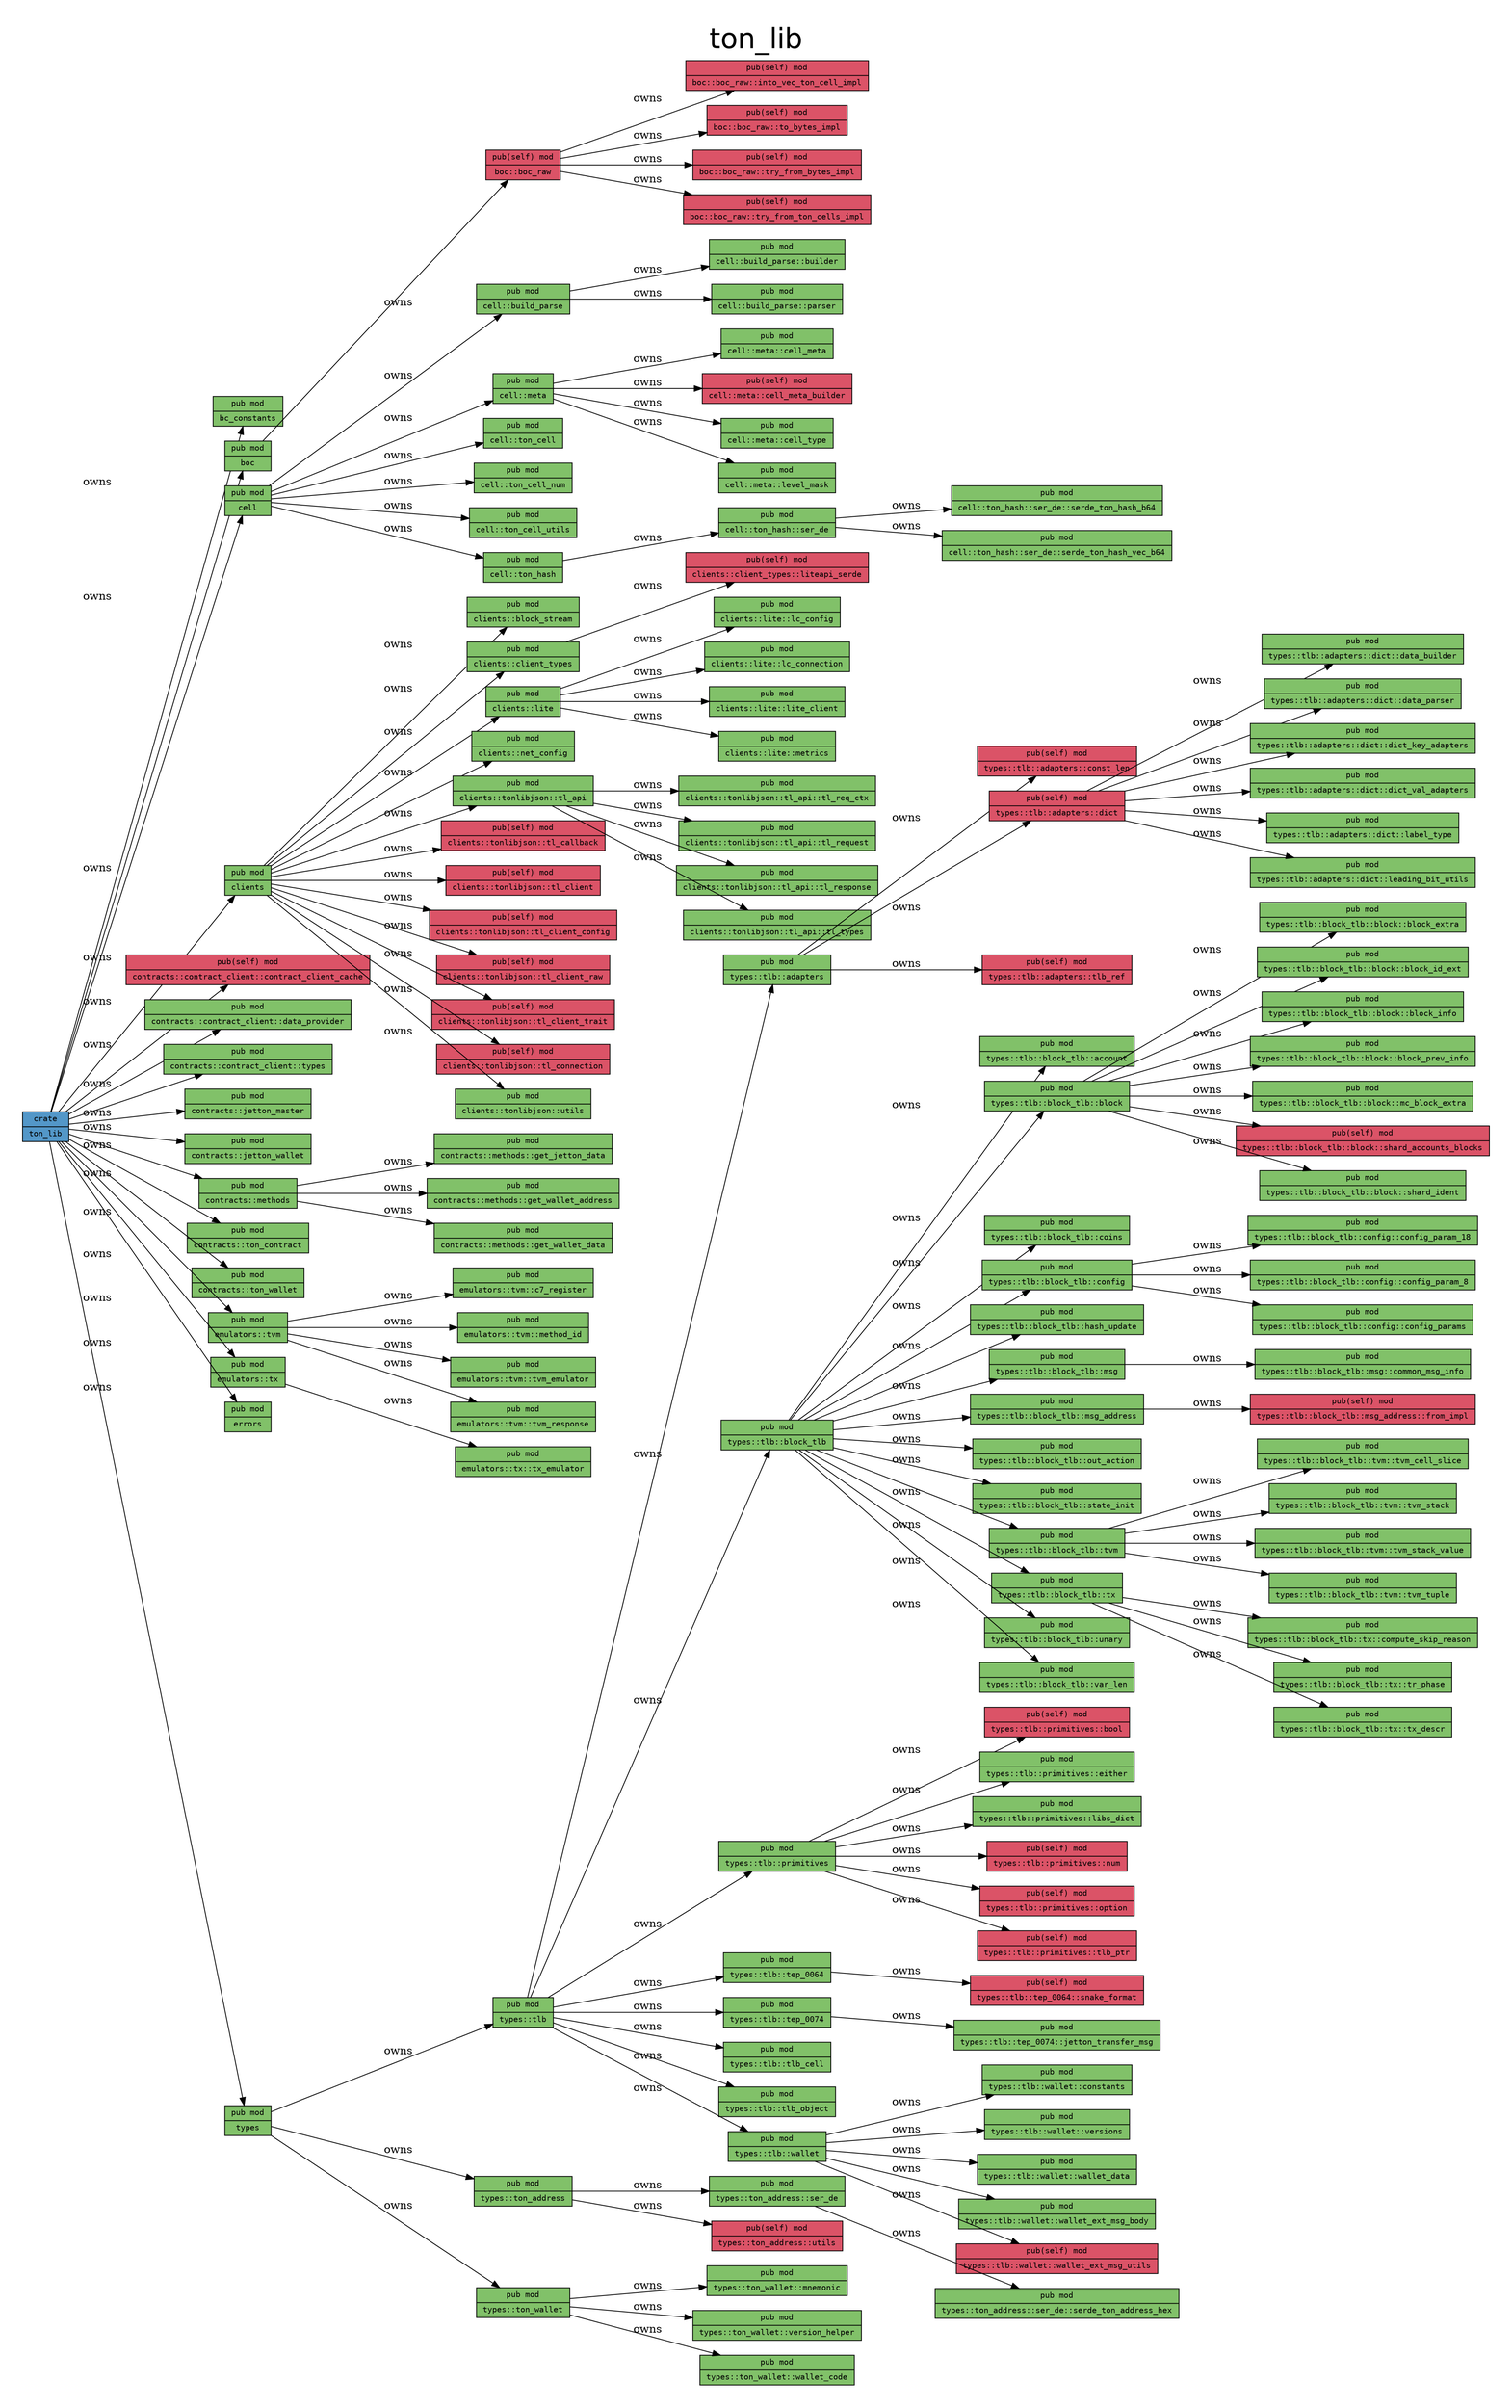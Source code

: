 digraph {

 graph [
        label="ton_lib",
        labelloc=t,
        pad=0.4,

        // Use the dot layout engine (default, so we omit layout=neato)
        rankdir=LR, // TB = Top to Bottom, like a tree

        overlap=false,
        splines="line",

        fontname="Helvetica", 
        fontsize="36",
    ];

    node [
        fontname="monospace",
        fontsize="10",
        shape="record",
        style="filled",
    ];

    "ton_lib" [label="crate|ton_lib", fillcolor="#5397c8"]; // "crate" node
    "ton_lib::bc_constants" [label="pub mod|bc_constants", fillcolor="#81c169"]; // "mod" node
    "ton_lib::boc" [label="pub mod|boc", fillcolor="#81c169"]; // "mod" node
    "ton_lib::boc::boc_raw" [label="pub(self) mod|boc::boc_raw", fillcolor="#db5367"]; // "mod" node
    "ton_lib::boc::boc_raw::into_vec_ton_cell_impl" [label="pub(self) mod|boc::boc_raw::into_vec_ton_cell_impl", fillcolor="#db5367"]; // "mod" node
    "ton_lib::boc::boc_raw::to_bytes_impl" [label="pub(self) mod|boc::boc_raw::to_bytes_impl", fillcolor="#db5367"]; // "mod" node
    "ton_lib::boc::boc_raw::try_from_bytes_impl" [label="pub(self) mod|boc::boc_raw::try_from_bytes_impl", fillcolor="#db5367"]; // "mod" node
    "ton_lib::boc::boc_raw::try_from_ton_cells_impl" [label="pub(self) mod|boc::boc_raw::try_from_ton_cells_impl", fillcolor="#db5367"]; // "mod" node
    "ton_lib::cell" [label="pub mod|cell", fillcolor="#81c169"]; // "mod" node
    "ton_lib::cell::build_parse" [label="pub mod|cell::build_parse", fillcolor="#81c169"]; // "mod" node
    "ton_lib::cell::build_parse::builder" [label="pub mod|cell::build_parse::builder", fillcolor="#81c169"]; // "mod" node
    "ton_lib::cell::build_parse::parser" [label="pub mod|cell::build_parse::parser", fillcolor="#81c169"]; // "mod" node
    "ton_lib::cell::meta" [label="pub mod|cell::meta", fillcolor="#81c169"]; // "mod" node
    "ton_lib::cell::meta::cell_meta" [label="pub mod|cell::meta::cell_meta", fillcolor="#81c169"]; // "mod" node
    "ton_lib::cell::meta::cell_meta_builder" [label="pub(self) mod|cell::meta::cell_meta_builder", fillcolor="#db5367"]; // "mod" node
    "ton_lib::cell::meta::cell_type" [label="pub mod|cell::meta::cell_type", fillcolor="#81c169"]; // "mod" node
    "ton_lib::cell::meta::level_mask" [label="pub mod|cell::meta::level_mask", fillcolor="#81c169"]; // "mod" node
    "ton_lib::cell::ton_cell" [label="pub mod|cell::ton_cell", fillcolor="#81c169"]; // "mod" node
    "ton_lib::cell::ton_cell_num" [label="pub mod|cell::ton_cell_num", fillcolor="#81c169"]; // "mod" node
    "ton_lib::cell::ton_cell_utils" [label="pub mod|cell::ton_cell_utils", fillcolor="#81c169"]; // "mod" node
    "ton_lib::cell::ton_hash" [label="pub mod|cell::ton_hash", fillcolor="#81c169"]; // "mod" node
    "ton_lib::cell::ton_hash::ser_de" [label="pub mod|cell::ton_hash::ser_de", fillcolor="#81c169"]; // "mod" node
    "ton_lib::cell::ton_hash::ser_de::serde_ton_hash_b64" [label="pub mod|cell::ton_hash::ser_de::serde_ton_hash_b64", fillcolor="#81c169"]; // "mod" node
    "ton_lib::cell::ton_hash::ser_de::serde_ton_hash_vec_b64" [label="pub mod|cell::ton_hash::ser_de::serde_ton_hash_vec_b64", fillcolor="#81c169"]; // "mod" node
    "ton_lib::clients" [label="pub mod|clients", fillcolor="#81c169"]; // "mod" node
    "ton_lib::clients::block_stream" [label="pub mod|clients::block_stream", fillcolor="#81c169"]; // "mod" node
    "ton_lib::clients::client_types" [label="pub mod|clients::client_types", fillcolor="#81c169"]; // "mod" node
    "ton_lib::clients::client_types::liteapi_serde" [label="pub(self) mod|clients::client_types::liteapi_serde", fillcolor="#db5367"]; // "mod" node
    "ton_lib::clients::lite" [label="pub mod|clients::lite", fillcolor="#81c169"]; // "mod" node
    "ton_lib::clients::lite::lc_config" [label="pub mod|clients::lite::lc_config", fillcolor="#81c169"]; // "mod" node
    "ton_lib::clients::lite::lc_connection" [label="pub mod|clients::lite::lc_connection", fillcolor="#81c169"]; // "mod" node
    "ton_lib::clients::lite::lite_client" [label="pub mod|clients::lite::lite_client", fillcolor="#81c169"]; // "mod" node
    "ton_lib::clients::lite::metrics" [label="pub mod|clients::lite::metrics", fillcolor="#81c169"]; // "mod" node
    "ton_lib::clients::net_config" [label="pub mod|clients::net_config", fillcolor="#81c169"]; // "mod" node
    "ton_lib::clients::tonlibjson::tl_api" [label="pub mod|clients::tonlibjson::tl_api", fillcolor="#81c169"]; // "mod" node
    "ton_lib::clients::tonlibjson::tl_api::tl_req_ctx" [label="pub mod|clients::tonlibjson::tl_api::tl_req_ctx", fillcolor="#81c169"]; // "mod" node
    "ton_lib::clients::tonlibjson::tl_api::tl_request" [label="pub mod|clients::tonlibjson::tl_api::tl_request", fillcolor="#81c169"]; // "mod" node
    "ton_lib::clients::tonlibjson::tl_api::tl_response" [label="pub mod|clients::tonlibjson::tl_api::tl_response", fillcolor="#81c169"]; // "mod" node
    "ton_lib::clients::tonlibjson::tl_api::tl_types" [label="pub mod|clients::tonlibjson::tl_api::tl_types", fillcolor="#81c169"]; // "mod" node
    "ton_lib::clients::tonlibjson::tl_callback" [label="pub(self) mod|clients::tonlibjson::tl_callback", fillcolor="#db5367"]; // "mod" node
    "ton_lib::clients::tonlibjson::tl_client" [label="pub(self) mod|clients::tonlibjson::tl_client", fillcolor="#db5367"]; // "mod" node
    "ton_lib::clients::tonlibjson::tl_client_config" [label="pub(self) mod|clients::tonlibjson::tl_client_config", fillcolor="#db5367"]; // "mod" node
    "ton_lib::clients::tonlibjson::tl_client_raw" [label="pub(self) mod|clients::tonlibjson::tl_client_raw", fillcolor="#db5367"]; // "mod" node
    "ton_lib::clients::tonlibjson::tl_client_trait" [label="pub(self) mod|clients::tonlibjson::tl_client_trait", fillcolor="#db5367"]; // "mod" node
    "ton_lib::clients::tonlibjson::tl_connection" [label="pub(self) mod|clients::tonlibjson::tl_connection", fillcolor="#db5367"]; // "mod" node
    "ton_lib::clients::tonlibjson::utils" [label="pub mod|clients::tonlibjson::utils", fillcolor="#81c169"]; // "mod" node
    "ton_lib::contracts::contract_client::contract_client_cache" [label="pub(self) mod|contracts::contract_client::contract_client_cache", fillcolor="#db5367"]; // "mod" node
    "ton_lib::contracts::contract_client::data_provider" [label="pub mod|contracts::contract_client::data_provider", fillcolor="#81c169"]; // "mod" node
    "ton_lib::contracts::contract_client::types" [label="pub mod|contracts::contract_client::types", fillcolor="#81c169"]; // "mod" node
    "ton_lib::contracts::jetton_master" [label="pub mod|contracts::jetton_master", fillcolor="#81c169"]; // "mod" node
    "ton_lib::contracts::jetton_wallet" [label="pub mod|contracts::jetton_wallet", fillcolor="#81c169"]; // "mod" node
    "ton_lib::contracts::methods" [label="pub mod|contracts::methods", fillcolor="#81c169"]; // "mod" node
    "ton_lib::contracts::methods::get_jetton_data" [label="pub mod|contracts::methods::get_jetton_data", fillcolor="#81c169"]; // "mod" node
    "ton_lib::contracts::methods::get_wallet_address" [label="pub mod|contracts::methods::get_wallet_address", fillcolor="#81c169"]; // "mod" node
    "ton_lib::contracts::methods::get_wallet_data" [label="pub mod|contracts::methods::get_wallet_data", fillcolor="#81c169"]; // "mod" node
    "ton_lib::contracts::ton_contract" [label="pub mod|contracts::ton_contract", fillcolor="#81c169"]; // "mod" node
    "ton_lib::contracts::ton_wallet" [label="pub mod|contracts::ton_wallet", fillcolor="#81c169"]; // "mod" node
    "ton_lib::emulators::tvm" [label="pub mod|emulators::tvm", fillcolor="#81c169"]; // "mod" node
    "ton_lib::emulators::tvm::c7_register" [label="pub mod|emulators::tvm::c7_register", fillcolor="#81c169"]; // "mod" node
    "ton_lib::emulators::tvm::method_id" [label="pub mod|emulators::tvm::method_id", fillcolor="#81c169"]; // "mod" node
    "ton_lib::emulators::tvm::tvm_emulator" [label="pub mod|emulators::tvm::tvm_emulator", fillcolor="#81c169"]; // "mod" node
    "ton_lib::emulators::tvm::tvm_response" [label="pub mod|emulators::tvm::tvm_response", fillcolor="#81c169"]; // "mod" node
    "ton_lib::emulators::tx" [label="pub mod|emulators::tx", fillcolor="#81c169"]; // "mod" node
    "ton_lib::emulators::tx::tx_emulator" [label="pub mod|emulators::tx::tx_emulator", fillcolor="#81c169"]; // "mod" node
    "ton_lib::errors" [label="pub mod|errors", fillcolor="#81c169"]; // "mod" node
    "ton_lib::types" [label="pub mod|types", fillcolor="#81c169"]; // "mod" node
    "ton_lib::types::tlb" [label="pub mod|types::tlb", fillcolor="#81c169"]; // "mod" node
    "ton_lib::types::tlb::adapters" [label="pub mod|types::tlb::adapters", fillcolor="#81c169"]; // "mod" node
    "ton_lib::types::tlb::adapters::const_len" [label="pub(self) mod|types::tlb::adapters::const_len", fillcolor="#db5367"]; // "mod" node
    "ton_lib::types::tlb::adapters::dict" [label="pub(self) mod|types::tlb::adapters::dict", fillcolor="#db5367"]; // "mod" node
    "ton_lib::types::tlb::adapters::dict::data_builder" [label="pub mod|types::tlb::adapters::dict::data_builder", fillcolor="#81c169"]; // "mod" node
    "ton_lib::types::tlb::adapters::dict::data_parser" [label="pub mod|types::tlb::adapters::dict::data_parser", fillcolor="#81c169"]; // "mod" node
    "ton_lib::types::tlb::adapters::dict::dict_key_adapters" [label="pub mod|types::tlb::adapters::dict::dict_key_adapters", fillcolor="#81c169"]; // "mod" node
    "ton_lib::types::tlb::adapters::dict::dict_val_adapters" [label="pub mod|types::tlb::adapters::dict::dict_val_adapters", fillcolor="#81c169"]; // "mod" node
    "ton_lib::types::tlb::adapters::dict::label_type" [label="pub mod|types::tlb::adapters::dict::label_type", fillcolor="#81c169"]; // "mod" node
    "ton_lib::types::tlb::adapters::dict::leading_bit_utils" [label="pub mod|types::tlb::adapters::dict::leading_bit_utils", fillcolor="#81c169"]; // "mod" node
    "ton_lib::types::tlb::adapters::tlb_ref" [label="pub(self) mod|types::tlb::adapters::tlb_ref", fillcolor="#db5367"]; // "mod" node
    "ton_lib::types::tlb::block_tlb" [label="pub mod|types::tlb::block_tlb", fillcolor="#81c169"]; // "mod" node
    "ton_lib::types::tlb::block_tlb::account" [label="pub mod|types::tlb::block_tlb::account", fillcolor="#81c169"]; // "mod" node
    "ton_lib::types::tlb::block_tlb::block" [label="pub mod|types::tlb::block_tlb::block", fillcolor="#81c169"]; // "mod" node
    "ton_lib::types::tlb::block_tlb::block::block_extra" [label="pub mod|types::tlb::block_tlb::block::block_extra", fillcolor="#81c169"]; // "mod" node
    "ton_lib::types::tlb::block_tlb::block::block_id_ext" [label="pub mod|types::tlb::block_tlb::block::block_id_ext", fillcolor="#81c169"]; // "mod" node
    "ton_lib::types::tlb::block_tlb::block::block_info" [label="pub mod|types::tlb::block_tlb::block::block_info", fillcolor="#81c169"]; // "mod" node
    "ton_lib::types::tlb::block_tlb::block::block_prev_info" [label="pub mod|types::tlb::block_tlb::block::block_prev_info", fillcolor="#81c169"]; // "mod" node
    "ton_lib::types::tlb::block_tlb::block::mc_block_extra" [label="pub mod|types::tlb::block_tlb::block::mc_block_extra", fillcolor="#81c169"]; // "mod" node
    "ton_lib::types::tlb::block_tlb::block::shard_accounts_blocks" [label="pub(self) mod|types::tlb::block_tlb::block::shard_accounts_blocks", fillcolor="#db5367"]; // "mod" node
    "ton_lib::types::tlb::block_tlb::block::shard_ident" [label="pub mod|types::tlb::block_tlb::block::shard_ident", fillcolor="#81c169"]; // "mod" node
    "ton_lib::types::tlb::block_tlb::coins" [label="pub mod|types::tlb::block_tlb::coins", fillcolor="#81c169"]; // "mod" node
    "ton_lib::types::tlb::block_tlb::config" [label="pub mod|types::tlb::block_tlb::config", fillcolor="#81c169"]; // "mod" node
    "ton_lib::types::tlb::block_tlb::config::config_param_18" [label="pub mod|types::tlb::block_tlb::config::config_param_18", fillcolor="#81c169"]; // "mod" node
    "ton_lib::types::tlb::block_tlb::config::config_param_8" [label="pub mod|types::tlb::block_tlb::config::config_param_8", fillcolor="#81c169"]; // "mod" node
    "ton_lib::types::tlb::block_tlb::config::config_params" [label="pub mod|types::tlb::block_tlb::config::config_params", fillcolor="#81c169"]; // "mod" node
    "ton_lib::types::tlb::block_tlb::hash_update" [label="pub mod|types::tlb::block_tlb::hash_update", fillcolor="#81c169"]; // "mod" node
    "ton_lib::types::tlb::block_tlb::msg" [label="pub mod|types::tlb::block_tlb::msg", fillcolor="#81c169"]; // "mod" node
    "ton_lib::types::tlb::block_tlb::msg::common_msg_info" [label="pub mod|types::tlb::block_tlb::msg::common_msg_info", fillcolor="#81c169"]; // "mod" node
    "ton_lib::types::tlb::block_tlb::msg_address" [label="pub mod|types::tlb::block_tlb::msg_address", fillcolor="#81c169"]; // "mod" node
    "ton_lib::types::tlb::block_tlb::msg_address::from_impl" [label="pub(self) mod|types::tlb::block_tlb::msg_address::from_impl", fillcolor="#db5367"]; // "mod" node
    "ton_lib::types::tlb::block_tlb::out_action" [label="pub mod|types::tlb::block_tlb::out_action", fillcolor="#81c169"]; // "mod" node
    "ton_lib::types::tlb::block_tlb::state_init" [label="pub mod|types::tlb::block_tlb::state_init", fillcolor="#81c169"]; // "mod" node
    "ton_lib::types::tlb::block_tlb::tvm" [label="pub mod|types::tlb::block_tlb::tvm", fillcolor="#81c169"]; // "mod" node
    "ton_lib::types::tlb::block_tlb::tvm::tvm_cell_slice" [label="pub mod|types::tlb::block_tlb::tvm::tvm_cell_slice", fillcolor="#81c169"]; // "mod" node
    "ton_lib::types::tlb::block_tlb::tvm::tvm_stack" [label="pub mod|types::tlb::block_tlb::tvm::tvm_stack", fillcolor="#81c169"]; // "mod" node
    "ton_lib::types::tlb::block_tlb::tvm::tvm_stack_value" [label="pub mod|types::tlb::block_tlb::tvm::tvm_stack_value", fillcolor="#81c169"]; // "mod" node
    "ton_lib::types::tlb::block_tlb::tvm::tvm_tuple" [label="pub mod|types::tlb::block_tlb::tvm::tvm_tuple", fillcolor="#81c169"]; // "mod" node
    "ton_lib::types::tlb::block_tlb::tx" [label="pub mod|types::tlb::block_tlb::tx", fillcolor="#81c169"]; // "mod" node
    "ton_lib::types::tlb::block_tlb::tx::compute_skip_reason" [label="pub mod|types::tlb::block_tlb::tx::compute_skip_reason", fillcolor="#81c169"]; // "mod" node
    "ton_lib::types::tlb::block_tlb::tx::tr_phase" [label="pub mod|types::tlb::block_tlb::tx::tr_phase", fillcolor="#81c169"]; // "mod" node
    "ton_lib::types::tlb::block_tlb::tx::tx_descr" [label="pub mod|types::tlb::block_tlb::tx::tx_descr", fillcolor="#81c169"]; // "mod" node
    "ton_lib::types::tlb::block_tlb::unary" [label="pub mod|types::tlb::block_tlb::unary", fillcolor="#81c169"]; // "mod" node
    "ton_lib::types::tlb::block_tlb::var_len" [label="pub mod|types::tlb::block_tlb::var_len", fillcolor="#81c169"]; // "mod" node
    "ton_lib::types::tlb::primitives" [label="pub mod|types::tlb::primitives", fillcolor="#81c169"]; // "mod" node
    "ton_lib::types::tlb::primitives::bool" [label="pub(self) mod|types::tlb::primitives::bool", fillcolor="#db5367"]; // "mod" node
    "ton_lib::types::tlb::primitives::either" [label="pub mod|types::tlb::primitives::either", fillcolor="#81c169"]; // "mod" node
    "ton_lib::types::tlb::primitives::libs_dict" [label="pub mod|types::tlb::primitives::libs_dict", fillcolor="#81c169"]; // "mod" node
    "ton_lib::types::tlb::primitives::num" [label="pub(self) mod|types::tlb::primitives::num", fillcolor="#db5367"]; // "mod" node
    "ton_lib::types::tlb::primitives::option" [label="pub(self) mod|types::tlb::primitives::option", fillcolor="#db5367"]; // "mod" node
    "ton_lib::types::tlb::primitives::tlb_ptr" [label="pub(self) mod|types::tlb::primitives::tlb_ptr", fillcolor="#db5367"]; // "mod" node
    "ton_lib::types::tlb::tep_0064" [label="pub mod|types::tlb::tep_0064", fillcolor="#81c169"]; // "mod" node
    "ton_lib::types::tlb::tep_0064::snake_format" [label="pub(self) mod|types::tlb::tep_0064::snake_format", fillcolor="#db5367"]; // "mod" node
    "ton_lib::types::tlb::tep_0074" [label="pub mod|types::tlb::tep_0074", fillcolor="#81c169"]; // "mod" node
    "ton_lib::types::tlb::tep_0074::jetton_transfer_msg" [label="pub mod|types::tlb::tep_0074::jetton_transfer_msg", fillcolor="#81c169"]; // "mod" node
    "ton_lib::types::tlb::tlb_cell" [label="pub mod|types::tlb::tlb_cell", fillcolor="#81c169"]; // "mod" node
    "ton_lib::types::tlb::tlb_object" [label="pub mod|types::tlb::tlb_object", fillcolor="#81c169"]; // "mod" node
    "ton_lib::types::tlb::wallet" [label="pub mod|types::tlb::wallet", fillcolor="#81c169"]; // "mod" node
    "ton_lib::types::tlb::wallet::constants" [label="pub mod|types::tlb::wallet::constants", fillcolor="#81c169"]; // "mod" node
    "ton_lib::types::tlb::wallet::versions" [label="pub mod|types::tlb::wallet::versions", fillcolor="#81c169"]; // "mod" node
    "ton_lib::types::tlb::wallet::wallet_data" [label="pub mod|types::tlb::wallet::wallet_data", fillcolor="#81c169"]; // "mod" node
    "ton_lib::types::tlb::wallet::wallet_ext_msg_body" [label="pub mod|types::tlb::wallet::wallet_ext_msg_body", fillcolor="#81c169"]; // "mod" node
    "ton_lib::types::tlb::wallet::wallet_ext_msg_utils" [label="pub(self) mod|types::tlb::wallet::wallet_ext_msg_utils", fillcolor="#db5367"]; // "mod" node
    "ton_lib::types::ton_address" [label="pub mod|types::ton_address", fillcolor="#81c169"]; // "mod" node
    "ton_lib::types::ton_address::ser_de" [label="pub mod|types::ton_address::ser_de", fillcolor="#81c169"]; // "mod" node
    "ton_lib::types::ton_address::ser_de::serde_ton_address_hex" [label="pub mod|types::ton_address::ser_de::serde_ton_address_hex", fillcolor="#81c169"]; // "mod" node
    "ton_lib::types::ton_address::utils" [label="pub(self) mod|types::ton_address::utils", fillcolor="#db5367"]; // "mod" node
    "ton_lib::types::ton_wallet" [label="pub mod|types::ton_wallet", fillcolor="#81c169"]; // "mod" node
    "ton_lib::types::ton_wallet::mnemonic" [label="pub mod|types::ton_wallet::mnemonic", fillcolor="#81c169"]; // "mod" node
    "ton_lib::types::ton_wallet::version_helper" [label="pub mod|types::ton_wallet::version_helper", fillcolor="#81c169"]; // "mod" node
    "ton_lib::types::ton_wallet::wallet_code" [label="pub mod|types::ton_wallet::wallet_code", fillcolor="#81c169"]; // "mod" node

    "ton_lib" -> "ton_lib::bc_constants" [label="owns", color="#000000", style="solid"] [constraint=true]; // "owns" edge
    "ton_lib" -> "ton_lib::boc" [label="owns", color="#000000", style="solid"] [constraint=true]; // "owns" edge
    "ton_lib" -> "ton_lib::cell" [label="owns", color="#000000", style="solid"] [constraint=true]; // "owns" edge
    "ton_lib" -> "ton_lib::clients" [label="owns", color="#000000", style="solid"] [constraint=true]; // "owns" edge
    "ton_lib" -> "ton_lib::contracts::contract_client::contract_client_cache" [label="owns", color="#000000", style="solid"] [constraint=true]; // "owns" edge
    "ton_lib" -> "ton_lib::contracts::contract_client::data_provider" [label="owns", color="#000000", style="solid"] [constraint=true]; // "owns" edge
    "ton_lib" -> "ton_lib::contracts::contract_client::types" [label="owns", color="#000000", style="solid"] [constraint=true]; // "owns" edge
    "ton_lib" -> "ton_lib::contracts::jetton_master" [label="owns", color="#000000", style="solid"] [constraint=true]; // "owns" edge
    "ton_lib" -> "ton_lib::contracts::jetton_wallet" [label="owns", color="#000000", style="solid"] [constraint=true]; // "owns" edge
    "ton_lib" -> "ton_lib::contracts::methods" [label="owns", color="#000000", style="solid"] [constraint=true]; // "owns" edge
    "ton_lib" -> "ton_lib::contracts::ton_contract" [label="owns", color="#000000", style="solid"] [constraint=true]; // "owns" edge
    "ton_lib" -> "ton_lib::contracts::ton_wallet" [label="owns", color="#000000", style="solid"] [constraint=true]; // "owns" edge
    "ton_lib" -> "ton_lib::emulators::tvm" [label="owns", color="#000000", style="solid"] [constraint=true]; // "owns" edge
    "ton_lib" -> "ton_lib::emulators::tx" [label="owns", color="#000000", style="solid"] [constraint=true]; // "owns" edge
    "ton_lib" -> "ton_lib::errors" [label="owns", color="#000000", style="solid"] [constraint=true]; // "owns" edge
    "ton_lib" -> "ton_lib::types" [label="owns", color="#000000", style="solid"] [constraint=true]; // "owns" edge
    "ton_lib::boc" -> "ton_lib::boc::boc_raw" [label="owns", color="#000000", style="solid"] [constraint=true]; // "owns" edge
    "ton_lib::boc::boc_raw" -> "ton_lib::boc::boc_raw::into_vec_ton_cell_impl" [label="owns", color="#000000", style="solid"] [constraint=true]; // "owns" edge
    "ton_lib::boc::boc_raw" -> "ton_lib::boc::boc_raw::to_bytes_impl" [label="owns", color="#000000", style="solid"] [constraint=true]; // "owns" edge
    "ton_lib::boc::boc_raw" -> "ton_lib::boc::boc_raw::try_from_bytes_impl" [label="owns", color="#000000", style="solid"] [constraint=true]; // "owns" edge
    "ton_lib::boc::boc_raw" -> "ton_lib::boc::boc_raw::try_from_ton_cells_impl" [label="owns", color="#000000", style="solid"] [constraint=true]; // "owns" edge
    "ton_lib::cell" -> "ton_lib::cell::build_parse" [label="owns", color="#000000", style="solid"] [constraint=true]; // "owns" edge
    "ton_lib::cell" -> "ton_lib::cell::meta" [label="owns", color="#000000", style="solid"] [constraint=true]; // "owns" edge
    "ton_lib::cell" -> "ton_lib::cell::ton_cell" [label="owns", color="#000000", style="solid"] [constraint=true]; // "owns" edge
    "ton_lib::cell" -> "ton_lib::cell::ton_cell_num" [label="owns", color="#000000", style="solid"] [constraint=true]; // "owns" edge
    "ton_lib::cell" -> "ton_lib::cell::ton_cell_utils" [label="owns", color="#000000", style="solid"] [constraint=true]; // "owns" edge
    "ton_lib::cell" -> "ton_lib::cell::ton_hash" [label="owns", color="#000000", style="solid"] [constraint=true]; // "owns" edge
    "ton_lib::cell::build_parse" -> "ton_lib::cell::build_parse::builder" [label="owns", color="#000000", style="solid"] [constraint=true]; // "owns" edge
    "ton_lib::cell::build_parse" -> "ton_lib::cell::build_parse::parser" [label="owns", color="#000000", style="solid"] [constraint=true]; // "owns" edge
    "ton_lib::cell::meta" -> "ton_lib::cell::meta::cell_meta" [label="owns", color="#000000", style="solid"] [constraint=true]; // "owns" edge
    "ton_lib::cell::meta" -> "ton_lib::cell::meta::cell_meta_builder" [label="owns", color="#000000", style="solid"] [constraint=true]; // "owns" edge
    "ton_lib::cell::meta" -> "ton_lib::cell::meta::cell_type" [label="owns", color="#000000", style="solid"] [constraint=true]; // "owns" edge
    "ton_lib::cell::meta" -> "ton_lib::cell::meta::level_mask" [label="owns", color="#000000", style="solid"] [constraint=true]; // "owns" edge
    "ton_lib::cell::ton_hash" -> "ton_lib::cell::ton_hash::ser_de" [label="owns", color="#000000", style="solid"] [constraint=true]; // "owns" edge
    "ton_lib::cell::ton_hash::ser_de" -> "ton_lib::cell::ton_hash::ser_de::serde_ton_hash_b64" [label="owns", color="#000000", style="solid"] [constraint=true]; // "owns" edge
    "ton_lib::cell::ton_hash::ser_de" -> "ton_lib::cell::ton_hash::ser_de::serde_ton_hash_vec_b64" [label="owns", color="#000000", style="solid"] [constraint=true]; // "owns" edge
    "ton_lib::clients" -> "ton_lib::clients::block_stream" [label="owns", color="#000000", style="solid"] [constraint=true]; // "owns" edge
    "ton_lib::clients" -> "ton_lib::clients::client_types" [label="owns", color="#000000", style="solid"] [constraint=true]; // "owns" edge
    "ton_lib::clients" -> "ton_lib::clients::lite" [label="owns", color="#000000", style="solid"] [constraint=true]; // "owns" edge
    "ton_lib::clients" -> "ton_lib::clients::net_config" [label="owns", color="#000000", style="solid"] [constraint=true]; // "owns" edge
    "ton_lib::clients" -> "ton_lib::clients::tonlibjson::tl_api" [label="owns", color="#000000", style="solid"] [constraint=true]; // "owns" edge
    "ton_lib::clients" -> "ton_lib::clients::tonlibjson::tl_callback" [label="owns", color="#000000", style="solid"] [constraint=true]; // "owns" edge
    "ton_lib::clients" -> "ton_lib::clients::tonlibjson::tl_client" [label="owns", color="#000000", style="solid"] [constraint=true]; // "owns" edge
    "ton_lib::clients" -> "ton_lib::clients::tonlibjson::tl_client_config" [label="owns", color="#000000", style="solid"] [constraint=true]; // "owns" edge
    "ton_lib::clients" -> "ton_lib::clients::tonlibjson::tl_client_raw" [label="owns", color="#000000", style="solid"] [constraint=true]; // "owns" edge
    "ton_lib::clients" -> "ton_lib::clients::tonlibjson::tl_client_trait" [label="owns", color="#000000", style="solid"] [constraint=true]; // "owns" edge
    "ton_lib::clients" -> "ton_lib::clients::tonlibjson::tl_connection" [label="owns", color="#000000", style="solid"] [constraint=true]; // "owns" edge
    "ton_lib::clients" -> "ton_lib::clients::tonlibjson::utils" [label="owns", color="#000000", style="solid"] [constraint=true]; // "owns" edge
    "ton_lib::clients::client_types" -> "ton_lib::clients::client_types::liteapi_serde" [label="owns", color="#000000", style="solid"] [constraint=true]; // "owns" edge
    "ton_lib::clients::lite" -> "ton_lib::clients::lite::lc_config" [label="owns", color="#000000", style="solid"] [constraint=true]; // "owns" edge
    "ton_lib::clients::lite" -> "ton_lib::clients::lite::lc_connection" [label="owns", color="#000000", style="solid"] [constraint=true]; // "owns" edge
    "ton_lib::clients::lite" -> "ton_lib::clients::lite::lite_client" [label="owns", color="#000000", style="solid"] [constraint=true]; // "owns" edge
    "ton_lib::clients::lite" -> "ton_lib::clients::lite::metrics" [label="owns", color="#000000", style="solid"] [constraint=true]; // "owns" edge
    "ton_lib::clients::tonlibjson::tl_api" -> "ton_lib::clients::tonlibjson::tl_api::tl_req_ctx" [label="owns", color="#000000", style="solid"] [constraint=true]; // "owns" edge
    "ton_lib::clients::tonlibjson::tl_api" -> "ton_lib::clients::tonlibjson::tl_api::tl_request" [label="owns", color="#000000", style="solid"] [constraint=true]; // "owns" edge
    "ton_lib::clients::tonlibjson::tl_api" -> "ton_lib::clients::tonlibjson::tl_api::tl_response" [label="owns", color="#000000", style="solid"] [constraint=true]; // "owns" edge
    "ton_lib::clients::tonlibjson::tl_api" -> "ton_lib::clients::tonlibjson::tl_api::tl_types" [label="owns", color="#000000", style="solid"] [constraint=true]; // "owns" edge
    "ton_lib::contracts::methods" -> "ton_lib::contracts::methods::get_jetton_data" [label="owns", color="#000000", style="solid"] [constraint=true]; // "owns" edge
    "ton_lib::contracts::methods" -> "ton_lib::contracts::methods::get_wallet_address" [label="owns", color="#000000", style="solid"] [constraint=true]; // "owns" edge
    "ton_lib::contracts::methods" -> "ton_lib::contracts::methods::get_wallet_data" [label="owns", color="#000000", style="solid"] [constraint=true]; // "owns" edge
    "ton_lib::emulators::tvm" -> "ton_lib::emulators::tvm::c7_register" [label="owns", color="#000000", style="solid"] [constraint=true]; // "owns" edge
    "ton_lib::emulators::tvm" -> "ton_lib::emulators::tvm::method_id" [label="owns", color="#000000", style="solid"] [constraint=true]; // "owns" edge
    "ton_lib::emulators::tvm" -> "ton_lib::emulators::tvm::tvm_emulator" [label="owns", color="#000000", style="solid"] [constraint=true]; // "owns" edge
    "ton_lib::emulators::tvm" -> "ton_lib::emulators::tvm::tvm_response" [label="owns", color="#000000", style="solid"] [constraint=true]; // "owns" edge
    "ton_lib::emulators::tx" -> "ton_lib::emulators::tx::tx_emulator" [label="owns", color="#000000", style="solid"] [constraint=true]; // "owns" edge
    "ton_lib::types" -> "ton_lib::types::tlb" [label="owns", color="#000000", style="solid"] [constraint=true]; // "owns" edge
    "ton_lib::types" -> "ton_lib::types::ton_address" [label="owns", color="#000000", style="solid"] [constraint=true]; // "owns" edge
    "ton_lib::types" -> "ton_lib::types::ton_wallet" [label="owns", color="#000000", style="solid"] [constraint=true]; // "owns" edge
    "ton_lib::types::tlb" -> "ton_lib::types::tlb::adapters" [label="owns", color="#000000", style="solid"] [constraint=true]; // "owns" edge
    "ton_lib::types::tlb" -> "ton_lib::types::tlb::block_tlb" [label="owns", color="#000000", style="solid"] [constraint=true]; // "owns" edge
    "ton_lib::types::tlb" -> "ton_lib::types::tlb::primitives" [label="owns", color="#000000", style="solid"] [constraint=true]; // "owns" edge
    "ton_lib::types::tlb" -> "ton_lib::types::tlb::tep_0064" [label="owns", color="#000000", style="solid"] [constraint=true]; // "owns" edge
    "ton_lib::types::tlb" -> "ton_lib::types::tlb::tep_0074" [label="owns", color="#000000", style="solid"] [constraint=true]; // "owns" edge
    "ton_lib::types::tlb" -> "ton_lib::types::tlb::tlb_cell" [label="owns", color="#000000", style="solid"] [constraint=true]; // "owns" edge
    "ton_lib::types::tlb" -> "ton_lib::types::tlb::tlb_object" [label="owns", color="#000000", style="solid"] [constraint=true]; // "owns" edge
    "ton_lib::types::tlb" -> "ton_lib::types::tlb::wallet" [label="owns", color="#000000", style="solid"] [constraint=true]; // "owns" edge
    "ton_lib::types::tlb::adapters" -> "ton_lib::types::tlb::adapters::const_len" [label="owns", color="#000000", style="solid"] [constraint=true]; // "owns" edge
    "ton_lib::types::tlb::adapters" -> "ton_lib::types::tlb::adapters::dict" [label="owns", color="#000000", style="solid"] [constraint=true]; // "owns" edge
    "ton_lib::types::tlb::adapters" -> "ton_lib::types::tlb::adapters::tlb_ref" [label="owns", color="#000000", style="solid"] [constraint=true]; // "owns" edge
    "ton_lib::types::tlb::adapters::dict" -> "ton_lib::types::tlb::adapters::dict::data_builder" [label="owns", color="#000000", style="solid"] [constraint=true]; // "owns" edge
    "ton_lib::types::tlb::adapters::dict" -> "ton_lib::types::tlb::adapters::dict::data_parser" [label="owns", color="#000000", style="solid"] [constraint=true]; // "owns" edge
    "ton_lib::types::tlb::adapters::dict" -> "ton_lib::types::tlb::adapters::dict::dict_key_adapters" [label="owns", color="#000000", style="solid"] [constraint=true]; // "owns" edge
    "ton_lib::types::tlb::adapters::dict" -> "ton_lib::types::tlb::adapters::dict::dict_val_adapters" [label="owns", color="#000000", style="solid"] [constraint=true]; // "owns" edge
    "ton_lib::types::tlb::adapters::dict" -> "ton_lib::types::tlb::adapters::dict::label_type" [label="owns", color="#000000", style="solid"] [constraint=true]; // "owns" edge
    "ton_lib::types::tlb::adapters::dict" -> "ton_lib::types::tlb::adapters::dict::leading_bit_utils" [label="owns", color="#000000", style="solid"] [constraint=true]; // "owns" edge
    "ton_lib::types::tlb::block_tlb" -> "ton_lib::types::tlb::block_tlb::account" [label="owns", color="#000000", style="solid"] [constraint=true]; // "owns" edge
    "ton_lib::types::tlb::block_tlb" -> "ton_lib::types::tlb::block_tlb::block" [label="owns", color="#000000", style="solid"] [constraint=true]; // "owns" edge
    "ton_lib::types::tlb::block_tlb" -> "ton_lib::types::tlb::block_tlb::coins" [label="owns", color="#000000", style="solid"] [constraint=true]; // "owns" edge
    "ton_lib::types::tlb::block_tlb" -> "ton_lib::types::tlb::block_tlb::config" [label="owns", color="#000000", style="solid"] [constraint=true]; // "owns" edge
    "ton_lib::types::tlb::block_tlb" -> "ton_lib::types::tlb::block_tlb::hash_update" [label="owns", color="#000000", style="solid"] [constraint=true]; // "owns" edge
    "ton_lib::types::tlb::block_tlb" -> "ton_lib::types::tlb::block_tlb::msg" [label="owns", color="#000000", style="solid"] [constraint=true]; // "owns" edge
    "ton_lib::types::tlb::block_tlb" -> "ton_lib::types::tlb::block_tlb::msg_address" [label="owns", color="#000000", style="solid"] [constraint=true]; // "owns" edge
    "ton_lib::types::tlb::block_tlb" -> "ton_lib::types::tlb::block_tlb::out_action" [label="owns", color="#000000", style="solid"] [constraint=true]; // "owns" edge
    "ton_lib::types::tlb::block_tlb" -> "ton_lib::types::tlb::block_tlb::state_init" [label="owns", color="#000000", style="solid"] [constraint=true]; // "owns" edge
    "ton_lib::types::tlb::block_tlb" -> "ton_lib::types::tlb::block_tlb::tvm" [label="owns", color="#000000", style="solid"] [constraint=true]; // "owns" edge
    "ton_lib::types::tlb::block_tlb" -> "ton_lib::types::tlb::block_tlb::tx" [label="owns", color="#000000", style="solid"] [constraint=true]; // "owns" edge
    "ton_lib::types::tlb::block_tlb" -> "ton_lib::types::tlb::block_tlb::unary" [label="owns", color="#000000", style="solid"] [constraint=true]; // "owns" edge
    "ton_lib::types::tlb::block_tlb" -> "ton_lib::types::tlb::block_tlb::var_len" [label="owns", color="#000000", style="solid"] [constraint=true]; // "owns" edge
    "ton_lib::types::tlb::block_tlb::block" -> "ton_lib::types::tlb::block_tlb::block::block_extra" [label="owns", color="#000000", style="solid"] [constraint=true]; // "owns" edge
    "ton_lib::types::tlb::block_tlb::block" -> "ton_lib::types::tlb::block_tlb::block::block_id_ext" [label="owns", color="#000000", style="solid"] [constraint=true]; // "owns" edge
    "ton_lib::types::tlb::block_tlb::block" -> "ton_lib::types::tlb::block_tlb::block::block_info" [label="owns", color="#000000", style="solid"] [constraint=true]; // "owns" edge
    "ton_lib::types::tlb::block_tlb::block" -> "ton_lib::types::tlb::block_tlb::block::block_prev_info" [label="owns", color="#000000", style="solid"] [constraint=true]; // "owns" edge
    "ton_lib::types::tlb::block_tlb::block" -> "ton_lib::types::tlb::block_tlb::block::mc_block_extra" [label="owns", color="#000000", style="solid"] [constraint=true]; // "owns" edge
    "ton_lib::types::tlb::block_tlb::block" -> "ton_lib::types::tlb::block_tlb::block::shard_accounts_blocks" [label="owns", color="#000000", style="solid"] [constraint=true]; // "owns" edge
    "ton_lib::types::tlb::block_tlb::block" -> "ton_lib::types::tlb::block_tlb::block::shard_ident" [label="owns", color="#000000", style="solid"] [constraint=true]; // "owns" edge
    "ton_lib::types::tlb::block_tlb::config" -> "ton_lib::types::tlb::block_tlb::config::config_param_18" [label="owns", color="#000000", style="solid"] [constraint=true]; // "owns" edge
    "ton_lib::types::tlb::block_tlb::config" -> "ton_lib::types::tlb::block_tlb::config::config_param_8" [label="owns", color="#000000", style="solid"] [constraint=true]; // "owns" edge
    "ton_lib::types::tlb::block_tlb::config" -> "ton_lib::types::tlb::block_tlb::config::config_params" [label="owns", color="#000000", style="solid"] [constraint=true]; // "owns" edge
    "ton_lib::types::tlb::block_tlb::msg" -> "ton_lib::types::tlb::block_tlb::msg::common_msg_info" [label="owns", color="#000000", style="solid"] [constraint=true]; // "owns" edge
    "ton_lib::types::tlb::block_tlb::msg_address" -> "ton_lib::types::tlb::block_tlb::msg_address::from_impl" [label="owns", color="#000000", style="solid"] [constraint=true]; // "owns" edge
    "ton_lib::types::tlb::block_tlb::tvm" -> "ton_lib::types::tlb::block_tlb::tvm::tvm_cell_slice" [label="owns", color="#000000", style="solid"] [constraint=true]; // "owns" edge
    "ton_lib::types::tlb::block_tlb::tvm" -> "ton_lib::types::tlb::block_tlb::tvm::tvm_stack" [label="owns", color="#000000", style="solid"] [constraint=true]; // "owns" edge
    "ton_lib::types::tlb::block_tlb::tvm" -> "ton_lib::types::tlb::block_tlb::tvm::tvm_stack_value" [label="owns", color="#000000", style="solid"] [constraint=true]; // "owns" edge
    "ton_lib::types::tlb::block_tlb::tvm" -> "ton_lib::types::tlb::block_tlb::tvm::tvm_tuple" [label="owns", color="#000000", style="solid"] [constraint=true]; // "owns" edge
    "ton_lib::types::tlb::block_tlb::tx" -> "ton_lib::types::tlb::block_tlb::tx::compute_skip_reason" [label="owns", color="#000000", style="solid"] [constraint=true]; // "owns" edge
    "ton_lib::types::tlb::block_tlb::tx" -> "ton_lib::types::tlb::block_tlb::tx::tr_phase" [label="owns", color="#000000", style="solid"] [constraint=true]; // "owns" edge
    "ton_lib::types::tlb::block_tlb::tx" -> "ton_lib::types::tlb::block_tlb::tx::tx_descr" [label="owns", color="#000000", style="solid"] [constraint=true]; // "owns" edge
    "ton_lib::types::tlb::primitives" -> "ton_lib::types::tlb::primitives::bool" [label="owns", color="#000000", style="solid"] [constraint=true]; // "owns" edge
    "ton_lib::types::tlb::primitives" -> "ton_lib::types::tlb::primitives::either" [label="owns", color="#000000", style="solid"] [constraint=true]; // "owns" edge
    "ton_lib::types::tlb::primitives" -> "ton_lib::types::tlb::primitives::libs_dict" [label="owns", color="#000000", style="solid"] [constraint=true]; // "owns" edge
    "ton_lib::types::tlb::primitives" -> "ton_lib::types::tlb::primitives::num" [label="owns", color="#000000", style="solid"] [constraint=true]; // "owns" edge
    "ton_lib::types::tlb::primitives" -> "ton_lib::types::tlb::primitives::option" [label="owns", color="#000000", style="solid"] [constraint=true]; // "owns" edge
    "ton_lib::types::tlb::primitives" -> "ton_lib::types::tlb::primitives::tlb_ptr" [label="owns", color="#000000", style="solid"] [constraint=true]; // "owns" edge
    "ton_lib::types::tlb::tep_0064" -> "ton_lib::types::tlb::tep_0064::snake_format" [label="owns", color="#000000", style="solid"] [constraint=true]; // "owns" edge
    "ton_lib::types::tlb::tep_0074" -> "ton_lib::types::tlb::tep_0074::jetton_transfer_msg" [label="owns", color="#000000", style="solid"] [constraint=true]; // "owns" edge
    "ton_lib::types::tlb::wallet" -> "ton_lib::types::tlb::wallet::constants" [label="owns", color="#000000", style="solid"] [constraint=true]; // "owns" edge
    "ton_lib::types::tlb::wallet" -> "ton_lib::types::tlb::wallet::versions" [label="owns", color="#000000", style="solid"] [constraint=true]; // "owns" edge
    "ton_lib::types::tlb::wallet" -> "ton_lib::types::tlb::wallet::wallet_data" [label="owns", color="#000000", style="solid"] [constraint=true]; // "owns" edge
    "ton_lib::types::tlb::wallet" -> "ton_lib::types::tlb::wallet::wallet_ext_msg_body" [label="owns", color="#000000", style="solid"] [constraint=true]; // "owns" edge
    "ton_lib::types::tlb::wallet" -> "ton_lib::types::tlb::wallet::wallet_ext_msg_utils" [label="owns", color="#000000", style="solid"] [constraint=true]; // "owns" edge
    "ton_lib::types::ton_address" -> "ton_lib::types::ton_address::ser_de" [label="owns", color="#000000", style="solid"] [constraint=true]; // "owns" edge
    "ton_lib::types::ton_address" -> "ton_lib::types::ton_address::utils" [label="owns", color="#000000", style="solid"] [constraint=true]; // "owns" edge
    "ton_lib::types::ton_address::ser_de" -> "ton_lib::types::ton_address::ser_de::serde_ton_address_hex" [label="owns", color="#000000", style="solid"] [constraint=true]; // "owns" edge
    "ton_lib::types::ton_wallet" -> "ton_lib::types::ton_wallet::mnemonic" [label="owns", color="#000000", style="solid"] [constraint=true]; // "owns" edge
    "ton_lib::types::ton_wallet" -> "ton_lib::types::ton_wallet::version_helper" [label="owns", color="#000000", style="solid"] [constraint=true]; // "owns" edge
    "ton_lib::types::ton_wallet" -> "ton_lib::types::ton_wallet::wallet_code" [label="owns", color="#000000", style="solid"] [constraint=true]; // "owns" edge

}

